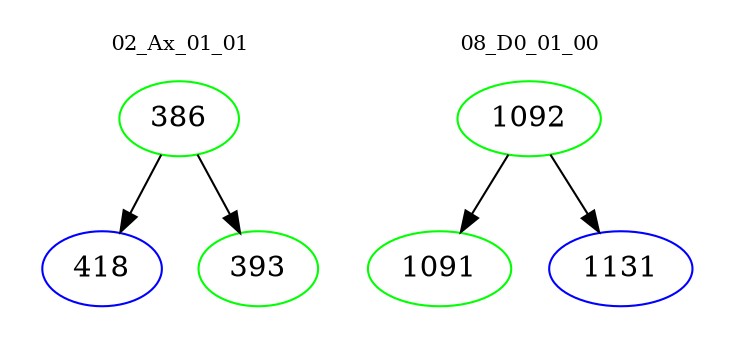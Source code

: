 digraph{
subgraph cluster_0 {
color = white
label = "02_Ax_01_01";
fontsize=10;
T0_386 [label="386", color="green"]
T0_386 -> T0_418 [color="black"]
T0_418 [label="418", color="blue"]
T0_386 -> T0_393 [color="black"]
T0_393 [label="393", color="green"]
}
subgraph cluster_1 {
color = white
label = "08_D0_01_00";
fontsize=10;
T1_1092 [label="1092", color="green"]
T1_1092 -> T1_1091 [color="black"]
T1_1091 [label="1091", color="green"]
T1_1092 -> T1_1131 [color="black"]
T1_1131 [label="1131", color="blue"]
}
}
